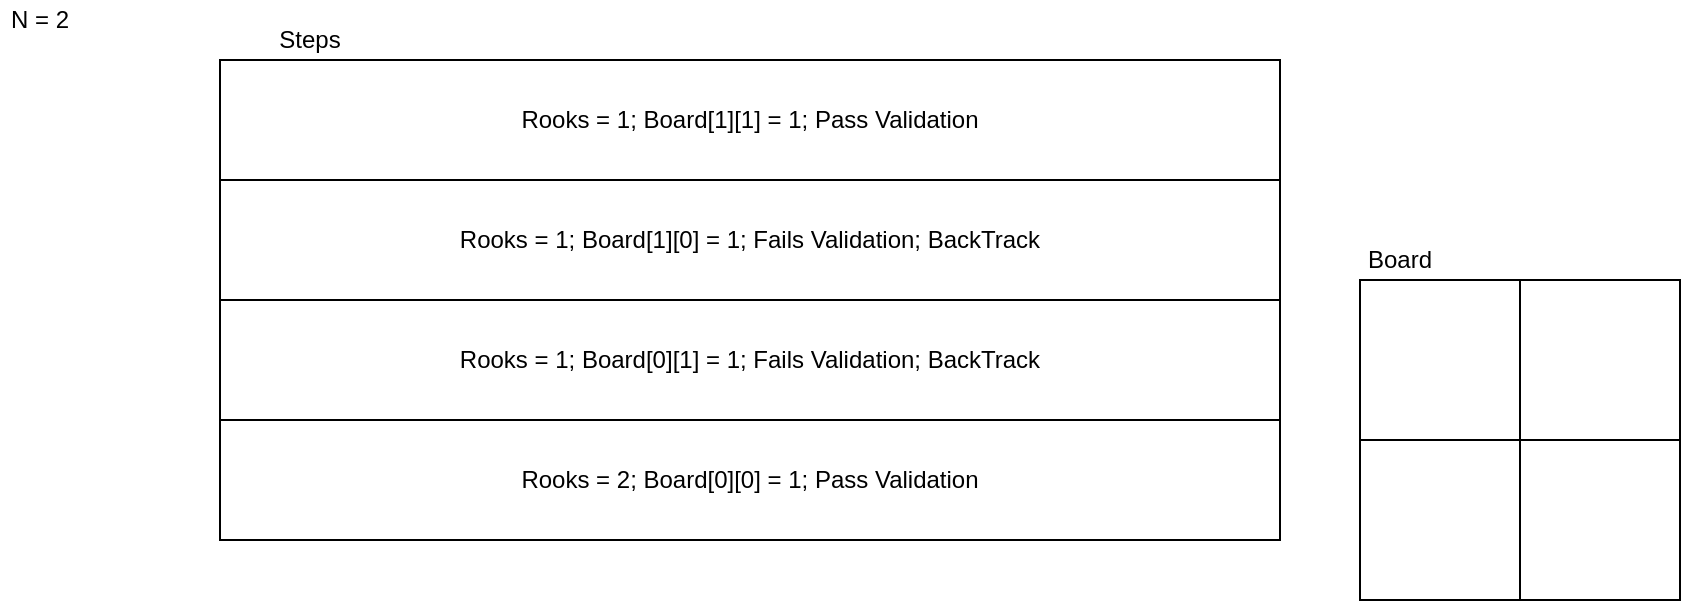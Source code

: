 <mxfile>
    <diagram id="OWnAZM-cn0v0eAuHt8Hq" name="Page-1">
        <mxGraphModel dx="828" dy="344" grid="1" gridSize="10" guides="1" tooltips="1" connect="1" arrows="1" fold="1" page="1" pageScale="1" pageWidth="850" pageHeight="1100" math="0" shadow="0">
            <root>
                <mxCell id="0"/>
                <mxCell id="1" parent="0"/>
                <mxCell id="2" value="Rooks = 2; Board[0][0] = 1; Pass Validation" style="rounded=0;whiteSpace=wrap;html=1;" vertex="1" parent="1">
                    <mxGeometry x="120" y="220" width="530" height="60" as="geometry"/>
                </mxCell>
                <mxCell id="3" value="Rooks = 1; Board[0][1] = 1; Fails Validation; BackTrack" style="rounded=0;whiteSpace=wrap;html=1;" vertex="1" parent="1">
                    <mxGeometry x="120" y="160" width="530" height="60" as="geometry"/>
                </mxCell>
                <mxCell id="4" value="Rooks = 1; Board[1][0] = 1; Fails Validation; BackTrack" style="rounded=0;whiteSpace=wrap;html=1;" vertex="1" parent="1">
                    <mxGeometry x="120" y="100" width="530" height="60" as="geometry"/>
                </mxCell>
                <mxCell id="5" value="Rooks = 1; Board[1][1] = 1; Pass Validation" style="rounded=0;whiteSpace=wrap;html=1;" vertex="1" parent="1">
                    <mxGeometry x="120" y="40" width="530" height="60" as="geometry"/>
                </mxCell>
                <mxCell id="6" value="N = 2" style="text;html=1;strokeColor=none;fillColor=none;align=center;verticalAlign=middle;whiteSpace=wrap;rounded=0;" vertex="1" parent="1">
                    <mxGeometry x="10" y="10" width="40" height="20" as="geometry"/>
                </mxCell>
                <mxCell id="7" value="" style="whiteSpace=wrap;html=1;aspect=fixed;" vertex="1" parent="1">
                    <mxGeometry x="690" y="150" width="80" height="80" as="geometry"/>
                </mxCell>
                <mxCell id="8" value="" style="whiteSpace=wrap;html=1;aspect=fixed;" vertex="1" parent="1">
                    <mxGeometry x="770" y="150" width="80" height="80" as="geometry"/>
                </mxCell>
                <mxCell id="9" value="" style="whiteSpace=wrap;html=1;aspect=fixed;" vertex="1" parent="1">
                    <mxGeometry x="690" y="230" width="80" height="80" as="geometry"/>
                </mxCell>
                <mxCell id="10" value="" style="whiteSpace=wrap;html=1;aspect=fixed;" vertex="1" parent="1">
                    <mxGeometry x="770" y="230" width="80" height="80" as="geometry"/>
                </mxCell>
                <mxCell id="11" value="Board" style="text;html=1;strokeColor=none;fillColor=none;align=center;verticalAlign=middle;whiteSpace=wrap;rounded=0;" vertex="1" parent="1">
                    <mxGeometry x="690" y="130" width="40" height="20" as="geometry"/>
                </mxCell>
                <mxCell id="12" value="Steps" style="text;html=1;strokeColor=none;fillColor=none;align=center;verticalAlign=middle;whiteSpace=wrap;rounded=0;" vertex="1" parent="1">
                    <mxGeometry x="120" y="20" width="90" height="20" as="geometry"/>
                </mxCell>
            </root>
        </mxGraphModel>
    </diagram>
</mxfile>